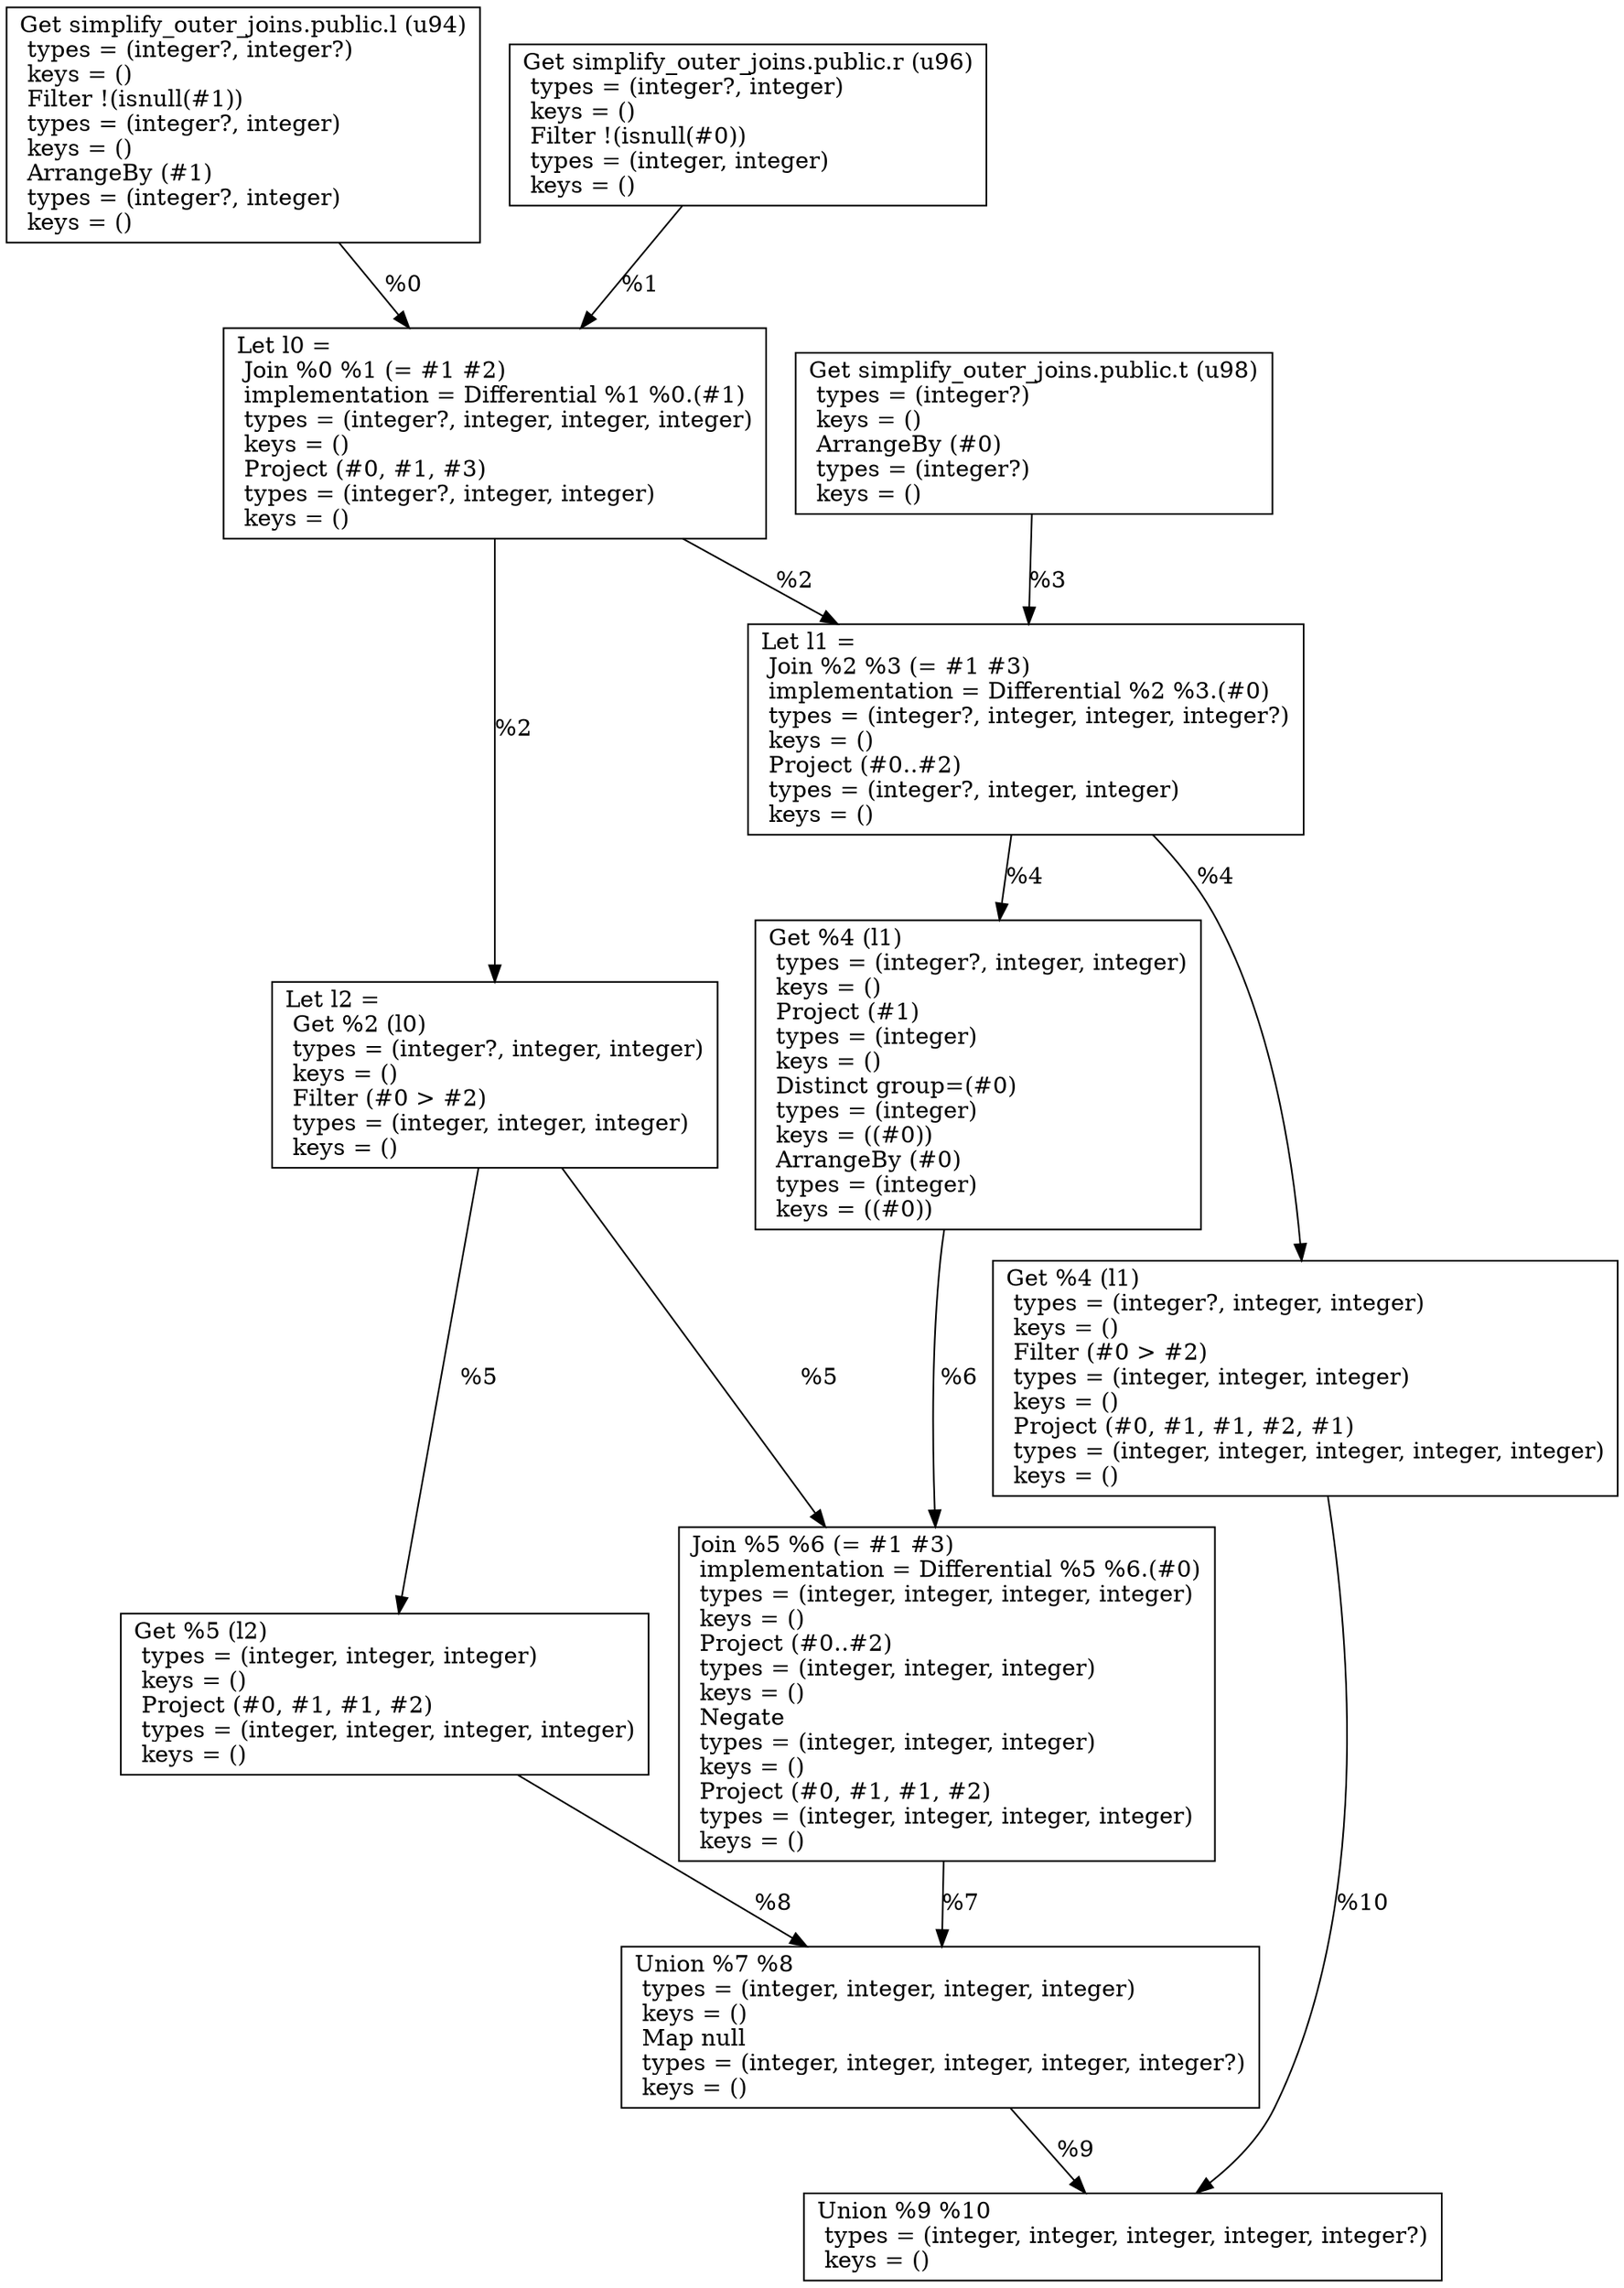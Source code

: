 digraph G {
    node0 [shape = record, label=" Get simplify_outer_joins.public.l (u94)\l  types = (integer?, integer?)\l  keys = ()\l Filter !(isnull(#1))\l  types = (integer?, integer)\l  keys = ()\l ArrangeBy (#1)\l  types = (integer?, integer)\l  keys = ()\l"]
    node1 [shape = record, label=" Get simplify_outer_joins.public.r (u96)\l  types = (integer?, integer)\l  keys = ()\l Filter !(isnull(#0))\l  types = (integer, integer)\l  keys = ()\l"]
    node2 [shape = record, label="Let l0 =\l Join %0 %1 (= #1 #2)\l  implementation = Differential %1 %0.(#1)\l  types = (integer?, integer, integer, integer)\l  keys = ()\l Project (#0, #1, #3)\l  types = (integer?, integer, integer)\l  keys = ()\l"]
    node3 [shape = record, label=" Get simplify_outer_joins.public.t (u98)\l  types = (integer?)\l  keys = ()\l ArrangeBy (#0)\l  types = (integer?)\l  keys = ()\l"]
    node4 [shape = record, label="Let l1 =\l Join %2 %3 (= #1 #3)\l  implementation = Differential %2 %3.(#0)\l  types = (integer?, integer, integer, integer?)\l  keys = ()\l Project (#0..#2)\l  types = (integer?, integer, integer)\l  keys = ()\l"]
    node5 [shape = record, label="Let l2 =\l Get %2 (l0)\l  types = (integer?, integer, integer)\l  keys = ()\l Filter (#0 \> #2)\l  types = (integer, integer, integer)\l  keys = ()\l"]
    node6 [shape = record, label=" Get %4 (l1)\l  types = (integer?, integer, integer)\l  keys = ()\l Project (#1)\l  types = (integer)\l  keys = ()\l Distinct group=(#0)\l  types = (integer)\l  keys = ((#0))\l ArrangeBy (#0)\l  types = (integer)\l  keys = ((#0))\l"]
    node7 [shape = record, label=" Join %5 %6 (= #1 #3)\l  implementation = Differential %5 %6.(#0)\l  types = (integer, integer, integer, integer)\l  keys = ()\l Project (#0..#2)\l  types = (integer, integer, integer)\l  keys = ()\l Negate\l  types = (integer, integer, integer)\l  keys = ()\l Project (#0, #1, #1, #2)\l  types = (integer, integer, integer, integer)\l  keys = ()\l"]
    node8 [shape = record, label=" Get %5 (l2)\l  types = (integer, integer, integer)\l  keys = ()\l Project (#0, #1, #1, #2)\l  types = (integer, integer, integer, integer)\l  keys = ()\l"]
    node9 [shape = record, label=" Union %7 %8\l  types = (integer, integer, integer, integer)\l  keys = ()\l Map null\l  types = (integer, integer, integer, integer, integer?)\l  keys = ()\l"]
    node10 [shape = record, label=" Get %4 (l1)\l  types = (integer?, integer, integer)\l  keys = ()\l Filter (#0 \> #2)\l  types = (integer, integer, integer)\l  keys = ()\l Project (#0, #1, #1, #2, #1)\l  types = (integer, integer, integer, integer, integer)\l  keys = ()\l"]
    node11 [shape = record, label=" Union %9 %10\l  types = (integer, integer, integer, integer, integer?)\l  keys = ()\l"]
    node5 -> node7 [label = "%5\l"]
    node2 -> node4 [label = "%2\l"]
    node10 -> node11 [label = "%10\l"]
    node8 -> node9 [label = "%8\l"]
    node4 -> node6 [label = "%4\l"]
    node0 -> node2 [label = "%0\l"]
    node6 -> node7 [label = "%6\l"]
    node5 -> node8 [label = "%5\l"]
    node3 -> node4 [label = "%3\l"]
    node2 -> node5 [label = "%2\l"]
    node7 -> node9 [label = "%7\l"]
    node1 -> node2 [label = "%1\l"]
    node9 -> node11 [label = "%9\l"]
    node4 -> node10 [label = "%4\l"]
}
